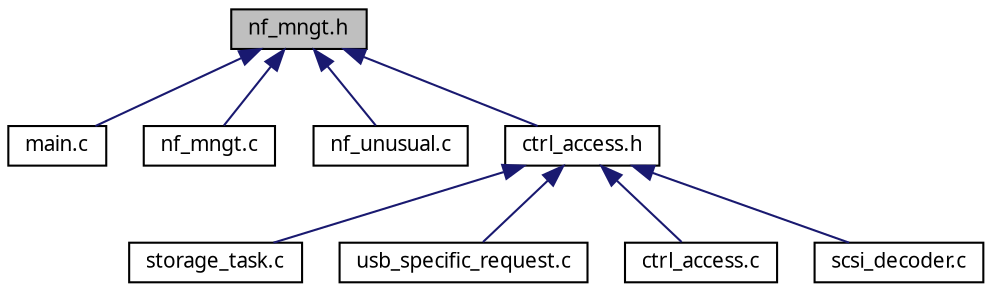 digraph G
{
  edge [fontname="FreeSans.ttf",fontsize=10,labelfontname="FreeSans.ttf",labelfontsize=10];
  node [fontname="FreeSans.ttf",fontsize=10,shape=record];
  Node1 [label="nf_mngt.h",height=0.2,width=0.4,color="black", fillcolor="grey75", style="filled" fontcolor="black"];
  Node1 -> Node2 [dir=back,color="midnightblue",fontsize=10,style="solid",fontname="FreeSans.ttf"];
  Node2 [label="main.c",height=0.2,width=0.4,color="black", fillcolor="white", style="filled",URL="$a00052.html"];
  Node1 -> Node3 [dir=back,color="midnightblue",fontsize=10,style="solid",fontname="FreeSans.ttf"];
  Node3 [label="nf_mngt.c",height=0.2,width=0.4,color="black", fillcolor="white", style="filled",URL="$a00062.html"];
  Node1 -> Node4 [dir=back,color="midnightblue",fontsize=10,style="solid",fontname="FreeSans.ttf"];
  Node4 [label="nf_unusual.c",height=0.2,width=0.4,color="black", fillcolor="white", style="filled",URL="$a00064.html"];
  Node1 -> Node5 [dir=back,color="midnightblue",fontsize=10,style="solid",fontname="FreeSans.ttf"];
  Node5 [label="ctrl_access.h",height=0.2,width=0.4,color="black", fillcolor="white", style="filled",URL="$a00041.html"];
  Node5 -> Node6 [dir=back,color="midnightblue",fontsize=10,style="solid",fontname="FreeSans.ttf"];
  Node6 [label="storage_task.c",height=0.2,width=0.4,color="black", fillcolor="white", style="filled",URL="$a00074.html"];
  Node5 -> Node7 [dir=back,color="midnightblue",fontsize=10,style="solid",fontname="FreeSans.ttf"];
  Node7 [label="usb_specific_request.c",height=0.2,width=0.4,color="black", fillcolor="white", style="filled",URL="$a00088.html"];
  Node5 -> Node8 [dir=back,color="midnightblue",fontsize=10,style="solid",fontname="FreeSans.ttf"];
  Node8 [label="ctrl_access.c",height=0.2,width=0.4,color="black", fillcolor="white", style="filled",URL="$a00040.html"];
  Node5 -> Node9 [dir=back,color="midnightblue",fontsize=10,style="solid",fontname="FreeSans.ttf"];
  Node9 [label="scsi_decoder.c",height=0.2,width=0.4,color="black", fillcolor="white", style="filled",URL="$a00070.html"];
}
